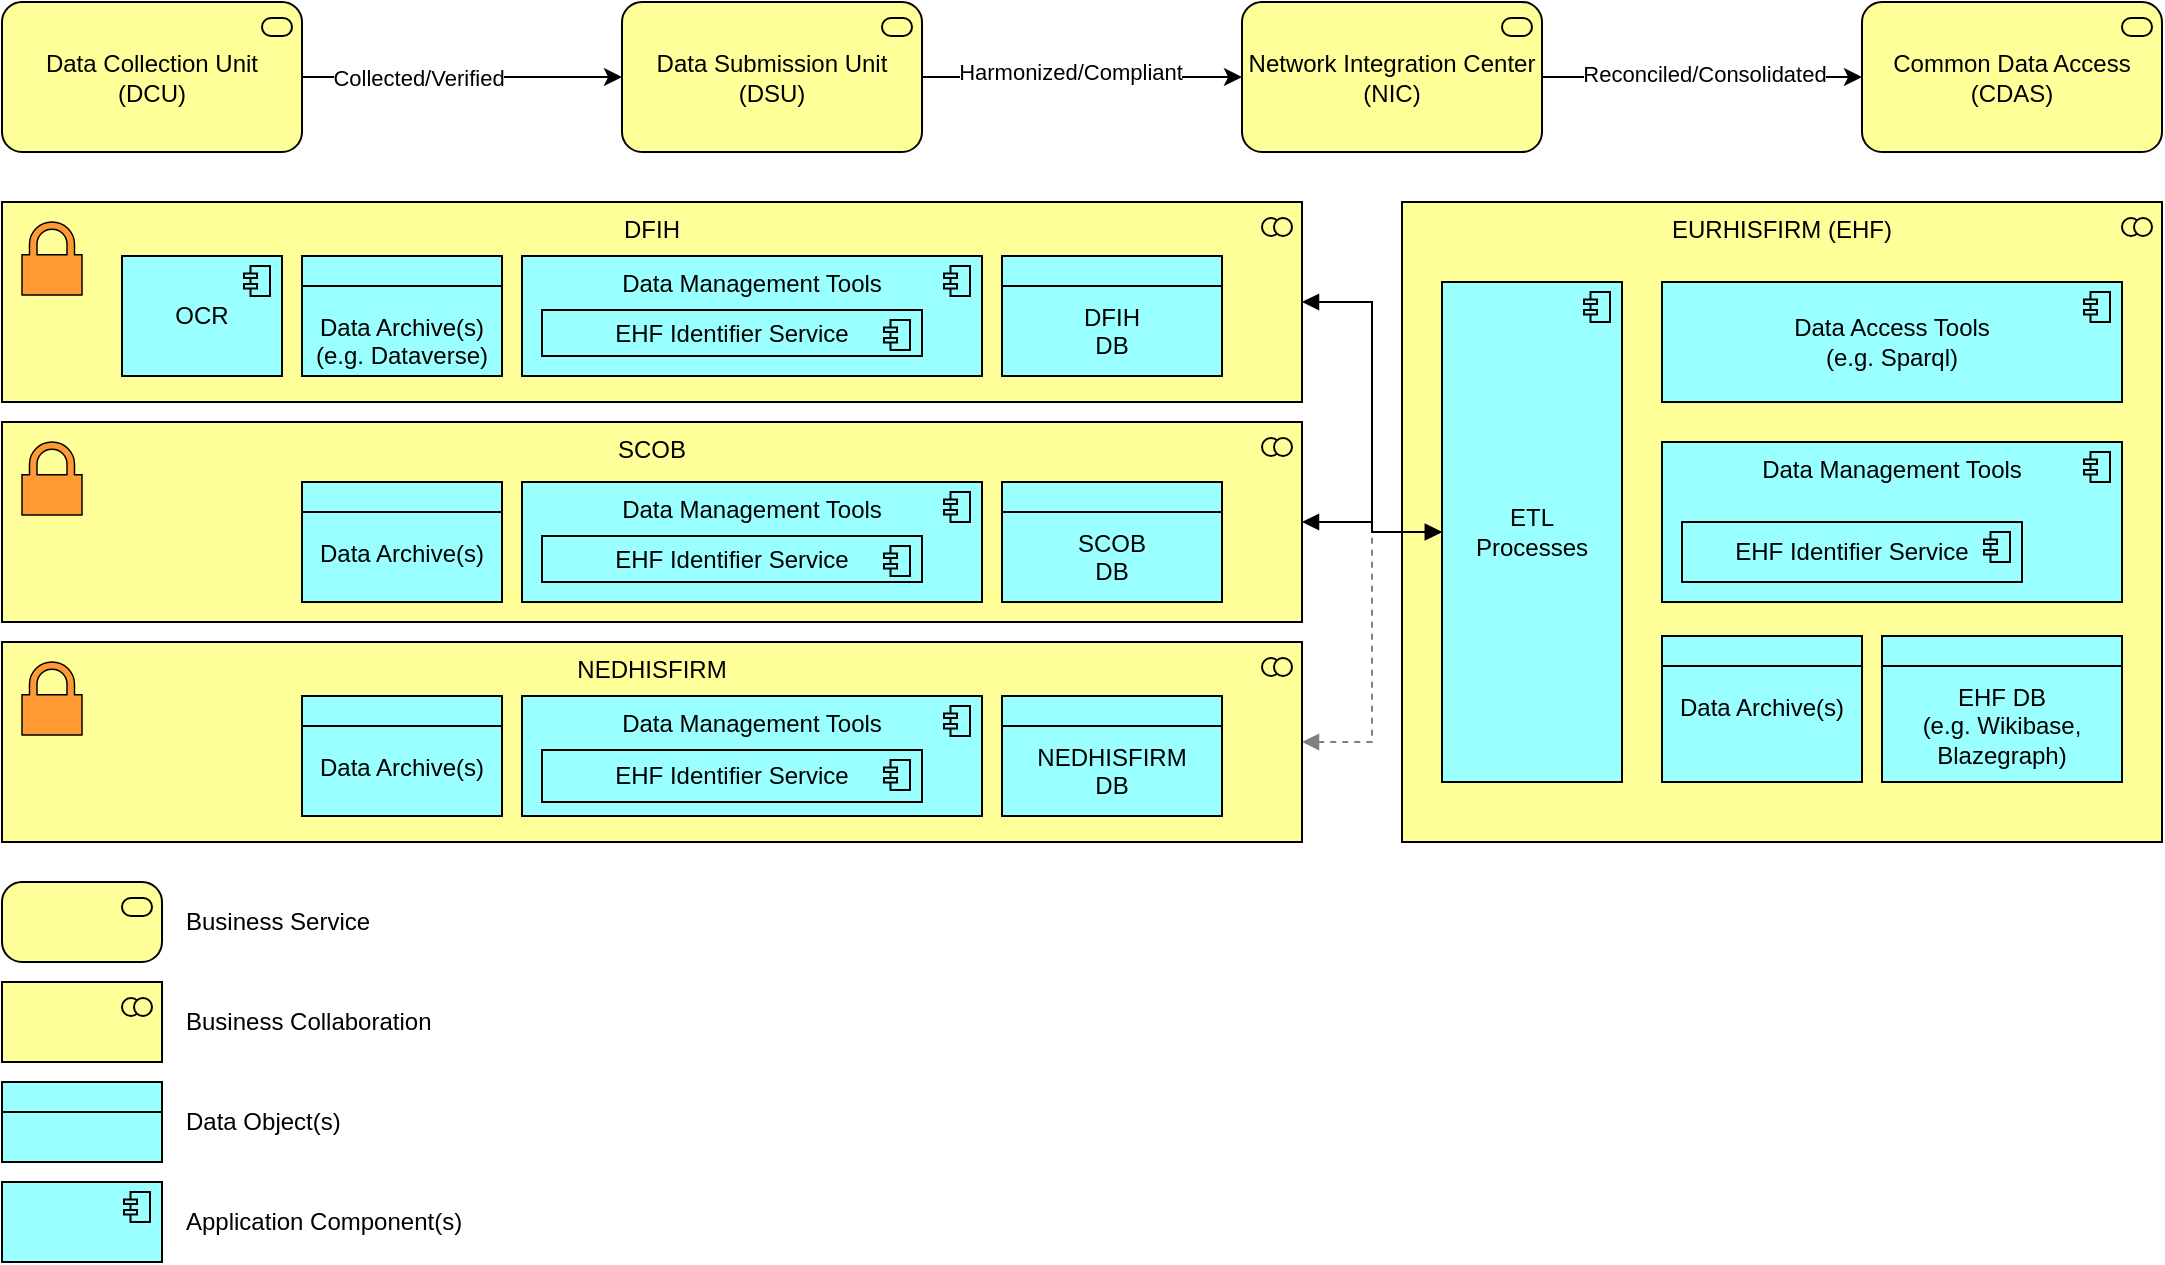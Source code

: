 <mxfile version="14.1.8" type="device"><diagram id="3lKZKVx7us636aQovkQd" name="Page-1"><mxGraphModel dx="1346" dy="831" grid="1" gridSize="10" guides="1" tooltips="1" connect="1" arrows="1" fold="1" page="1" pageScale="1" pageWidth="827" pageHeight="1169" math="0" shadow="0"><root><mxCell id="0"/><mxCell id="1" parent="0"/><mxCell id="NOl8vT_ct8Fm0D6IJUOo-22" value="EURHISFIRM (EHF)" style="html=1;outlineConnect=0;whiteSpace=wrap;fillColor=#ffff99;shape=mxgraph.archimate3.application;appType=collab;archiType=square;align=center;verticalAlign=top;" parent="1" vertex="1"><mxGeometry x="820" y="180" width="380" height="320" as="geometry"/></mxCell><mxCell id="NOl8vT_ct8Fm0D6IJUOo-13" style="edgeStyle=orthogonalEdgeStyle;rounded=0;orthogonalLoop=1;jettySize=auto;html=1;exitX=1;exitY=0.5;exitDx=0;exitDy=0;exitPerimeter=0;entryX=0;entryY=0.5;entryDx=0;entryDy=0;entryPerimeter=0;" parent="1" source="NOl8vT_ct8Fm0D6IJUOo-6" target="NOl8vT_ct8Fm0D6IJUOo-8" edge="1"><mxGeometry relative="1" as="geometry"/></mxCell><mxCell id="NOl8vT_ct8Fm0D6IJUOo-14" value="Harmonized/Compliant" style="edgeLabel;html=1;align=center;verticalAlign=middle;resizable=0;points=[];" parent="NOl8vT_ct8Fm0D6IJUOo-13" vertex="1" connectable="0"><mxGeometry x="-0.075" y="4" relative="1" as="geometry"><mxPoint y="1" as="offset"/></mxGeometry></mxCell><mxCell id="NOl8vT_ct8Fm0D6IJUOo-6" value="Data Submission Unit (DSU)" style="html=1;outlineConnect=0;whiteSpace=wrap;fillColor=#ffff99;shape=mxgraph.archimate3.application;appType=serv;archiType=rounded;" parent="1" vertex="1"><mxGeometry x="430" y="80" width="150" height="75" as="geometry"/></mxCell><mxCell id="NOl8vT_ct8Fm0D6IJUOo-11" style="edgeStyle=orthogonalEdgeStyle;rounded=0;orthogonalLoop=1;jettySize=auto;html=1;exitX=1;exitY=0.5;exitDx=0;exitDy=0;exitPerimeter=0;entryX=0;entryY=0.5;entryDx=0;entryDy=0;entryPerimeter=0;" parent="1" source="NOl8vT_ct8Fm0D6IJUOo-7" target="NOl8vT_ct8Fm0D6IJUOo-6" edge="1"><mxGeometry relative="1" as="geometry"/></mxCell><mxCell id="NOl8vT_ct8Fm0D6IJUOo-12" value="Collected/Verified" style="edgeLabel;html=1;align=center;verticalAlign=middle;resizable=0;points=[];" parent="NOl8vT_ct8Fm0D6IJUOo-11" vertex="1" connectable="0"><mxGeometry x="-0.277" y="1" relative="1" as="geometry"><mxPoint y="1" as="offset"/></mxGeometry></mxCell><mxCell id="NOl8vT_ct8Fm0D6IJUOo-7" value="Data Collection Unit&lt;br&gt;(DCU)" style="html=1;outlineConnect=0;whiteSpace=wrap;fillColor=#ffff99;shape=mxgraph.archimate3.application;appType=serv;archiType=rounded;" parent="1" vertex="1"><mxGeometry x="120" y="80" width="150" height="75" as="geometry"/></mxCell><mxCell id="NOl8vT_ct8Fm0D6IJUOo-15" style="edgeStyle=orthogonalEdgeStyle;rounded=0;orthogonalLoop=1;jettySize=auto;html=1;exitX=1;exitY=0.5;exitDx=0;exitDy=0;exitPerimeter=0;entryX=0;entryY=0.5;entryDx=0;entryDy=0;entryPerimeter=0;" parent="1" source="NOl8vT_ct8Fm0D6IJUOo-8" target="NOl8vT_ct8Fm0D6IJUOo-10" edge="1"><mxGeometry relative="1" as="geometry"/></mxCell><mxCell id="NOl8vT_ct8Fm0D6IJUOo-16" value="Reconciled/Consolidated" style="edgeLabel;html=1;align=center;verticalAlign=middle;resizable=0;points=[];" parent="NOl8vT_ct8Fm0D6IJUOo-15" vertex="1" connectable="0"><mxGeometry x="0.013" y="3" relative="1" as="geometry"><mxPoint y="1" as="offset"/></mxGeometry></mxCell><mxCell id="NOl8vT_ct8Fm0D6IJUOo-8" value="Network Integration Center&lt;br&gt;(NIC)" style="html=1;outlineConnect=0;whiteSpace=wrap;fillColor=#ffff99;shape=mxgraph.archimate3.application;appType=serv;archiType=rounded;" parent="1" vertex="1"><mxGeometry x="740" y="80" width="150" height="75" as="geometry"/></mxCell><mxCell id="NOl8vT_ct8Fm0D6IJUOo-10" value="Common Data Access (CDAS)" style="html=1;outlineConnect=0;whiteSpace=wrap;fillColor=#ffff99;shape=mxgraph.archimate3.application;appType=serv;archiType=rounded;" parent="1" vertex="1"><mxGeometry x="1050" y="80" width="150" height="75" as="geometry"/></mxCell><mxCell id="kbe5g5ao0vsWJXxcSGl_-5" style="edgeStyle=elbowEdgeStyle;rounded=0;orthogonalLoop=1;jettySize=auto;html=1;exitX=1;exitY=0.5;exitDx=0;exitDy=0;exitPerimeter=0;entryX=0;entryY=0.5;entryDx=0;entryDy=0;entryPerimeter=0;endArrow=block;endFill=1;strokeWidth=1;startArrow=block;startFill=1;" parent="1" source="NOl8vT_ct8Fm0D6IJUOo-17" target="kbe5g5ao0vsWJXxcSGl_-18" edge="1"><mxGeometry relative="1" as="geometry"/></mxCell><mxCell id="NOl8vT_ct8Fm0D6IJUOo-17" value="DFIH" style="html=1;outlineConnect=0;whiteSpace=wrap;fillColor=#ffff99;shape=mxgraph.archimate3.application;appType=collab;archiType=square;verticalAlign=top;" parent="1" vertex="1"><mxGeometry x="120" y="180" width="650" height="100" as="geometry"/></mxCell><mxCell id="NOl8vT_ct8Fm0D6IJUOo-18" value="SCOB" style="html=1;outlineConnect=0;whiteSpace=wrap;fillColor=#ffff99;shape=mxgraph.archimate3.application;appType=collab;archiType=square;verticalAlign=top;" parent="1" vertex="1"><mxGeometry x="120" y="290" width="650" height="100" as="geometry"/></mxCell><mxCell id="NOl8vT_ct8Fm0D6IJUOo-19" value="&lt;table cellpadding=&quot;0&quot; cellspacing=&quot;0&quot; style=&quot;font-size: 1em ; width: 100% ; height: 100%&quot;&gt;&lt;tbody&gt;&lt;tr style=&quot;height: 20px&quot;&gt;&lt;td&gt;&lt;/td&gt;&lt;/tr&gt;&lt;tr&gt;&lt;td valign=&quot;top&quot; style=&quot;padding: 4px&quot;&gt;DFIH&lt;br&gt;DB&lt;br&gt;&lt;br&gt;&lt;/td&gt;&lt;/tr&gt;&lt;/tbody&gt;&lt;/table&gt;" style="html=1;outlineConnect=0;whiteSpace=wrap;fillColor=#99ffff;shape=mxgraph.archimate3.businessObject;overflow=fill;align=center;" parent="1" vertex="1"><mxGeometry x="620" y="207" width="110" height="60" as="geometry"/></mxCell><mxCell id="NOl8vT_ct8Fm0D6IJUOo-20" value="&lt;table cellpadding=&quot;0&quot; cellspacing=&quot;0&quot; style=&quot;font-size: 1em ; width: 100% ; height: 100%&quot;&gt;&lt;tbody&gt;&lt;tr style=&quot;height: 20px&quot;&gt;&lt;td&gt;&lt;/td&gt;&lt;/tr&gt;&lt;tr&gt;&lt;td valign=&quot;top&quot; style=&quot;padding: 4px&quot;&gt;SCOB&lt;br&gt;DB&lt;br&gt;&lt;br&gt;&lt;/td&gt;&lt;/tr&gt;&lt;/tbody&gt;&lt;/table&gt;" style="html=1;outlineConnect=0;whiteSpace=wrap;fillColor=#99ffff;shape=mxgraph.archimate3.businessObject;overflow=fill;align=center;" parent="1" vertex="1"><mxGeometry x="620" y="320" width="110" height="60" as="geometry"/></mxCell><mxCell id="NOl8vT_ct8Fm0D6IJUOo-21" value="&lt;table cellpadding=&quot;0&quot; cellspacing=&quot;0&quot; style=&quot;font-size: 1em ; width: 100% ; height: 100%&quot;&gt;&lt;tbody&gt;&lt;tr style=&quot;height: 20px&quot;&gt;&lt;td&gt;&lt;/td&gt;&lt;/tr&gt;&lt;tr&gt;&lt;td valign=&quot;top&quot; style=&quot;padding: 4px&quot;&gt;EHF DB&lt;br&gt;(e.g. Wikibase, Blazegraph)&lt;br&gt;&lt;br&gt;&lt;/td&gt;&lt;/tr&gt;&lt;/tbody&gt;&lt;/table&gt;" style="html=1;outlineConnect=0;whiteSpace=wrap;fillColor=#99ffff;shape=mxgraph.archimate3.businessObject;overflow=fill;align=center;" parent="1" vertex="1"><mxGeometry x="1060" y="397" width="120" height="73" as="geometry"/></mxCell><mxCell id="NOl8vT_ct8Fm0D6IJUOo-23" value="OCR" style="html=1;outlineConnect=0;whiteSpace=wrap;fillColor=#99ffff;shape=mxgraph.archimate3.application;appType=comp;archiType=square;align=center;" parent="1" vertex="1"><mxGeometry x="180" y="207" width="80" height="60" as="geometry"/></mxCell><mxCell id="NOl8vT_ct8Fm0D6IJUOo-24" value="Data Management Tools" style="html=1;outlineConnect=0;whiteSpace=wrap;fillColor=#99ffff;shape=mxgraph.archimate3.application;appType=comp;archiType=square;align=center;verticalAlign=top;" parent="1" vertex="1"><mxGeometry x="380" y="207" width="230" height="60" as="geometry"/></mxCell><mxCell id="NOl8vT_ct8Fm0D6IJUOo-25" value="Data Management Tools" style="html=1;outlineConnect=0;whiteSpace=wrap;fillColor=#99ffff;shape=mxgraph.archimate3.application;appType=comp;archiType=square;align=center;verticalAlign=top;" parent="1" vertex="1"><mxGeometry x="380" y="320" width="230" height="60" as="geometry"/></mxCell><mxCell id="NOl8vT_ct8Fm0D6IJUOo-26" value="Data Access Tools&lt;br&gt;(e.g. Sparql)" style="html=1;outlineConnect=0;whiteSpace=wrap;fillColor=#99ffff;shape=mxgraph.archimate3.application;appType=comp;archiType=square;align=center;" parent="1" vertex="1"><mxGeometry x="950" y="220" width="230" height="60" as="geometry"/></mxCell><mxCell id="NOl8vT_ct8Fm0D6IJUOo-27" value="" style="html=1;outlineConnect=0;whiteSpace=wrap;fillColor=#ffff99;shape=mxgraph.archimate3.application;appType=collab;archiType=square;align=center;" parent="1" vertex="1"><mxGeometry x="120" y="570" width="80" height="40" as="geometry"/></mxCell><mxCell id="NOl8vT_ct8Fm0D6IJUOo-30" value="Business Collaboration" style="text;html=1;strokeColor=none;fillColor=none;align=left;verticalAlign=middle;whiteSpace=wrap;rounded=0;" parent="1" vertex="1"><mxGeometry x="210" y="580" width="150" height="20" as="geometry"/></mxCell><mxCell id="NOl8vT_ct8Fm0D6IJUOo-32" value="Data Object(s)" style="text;html=1;strokeColor=none;fillColor=none;align=left;verticalAlign=middle;whiteSpace=wrap;rounded=0;" parent="1" vertex="1"><mxGeometry x="210" y="630" width="150" height="20" as="geometry"/></mxCell><mxCell id="NOl8vT_ct8Fm0D6IJUOo-33" value="&lt;table cellpadding=&quot;0&quot; cellspacing=&quot;0&quot; style=&quot;font-size:1em;width:100%;height:100%;&quot;&gt;&lt;tr style=&quot;height:20px;&quot;&gt;&lt;td align=&quot;center&quot;&gt;&lt;/td&gt;&lt;/tr&gt;&lt;tr&gt;&lt;td align=&quot;left&quot; valign=&quot;top&quot; style=&quot;padding:4px;&quot;&gt;&lt;/td&gt;&lt;/tr&gt;&lt;/table&gt;" style="html=1;outlineConnect=0;whiteSpace=wrap;fillColor=#99ffff;shape=mxgraph.archimate3.businessObject;overflow=fill;align=left;" parent="1" vertex="1"><mxGeometry x="120" y="620" width="80" height="40" as="geometry"/></mxCell><mxCell id="NOl8vT_ct8Fm0D6IJUOo-34" value="" style="html=1;outlineConnect=0;whiteSpace=wrap;fillColor=#99ffff;shape=mxgraph.archimate3.application;appType=comp;archiType=square;align=left;" parent="1" vertex="1"><mxGeometry x="120" y="670" width="80" height="40" as="geometry"/></mxCell><mxCell id="NOl8vT_ct8Fm0D6IJUOo-35" value="Application Component(s)" style="text;html=1;strokeColor=none;fillColor=none;align=left;verticalAlign=middle;whiteSpace=wrap;rounded=0;" parent="1" vertex="1"><mxGeometry x="210" y="680" width="150" height="20" as="geometry"/></mxCell><mxCell id="NOl8vT_ct8Fm0D6IJUOo-36" value="" style="html=1;outlineConnect=0;whiteSpace=wrap;fillColor=#ffff99;shape=mxgraph.archimate3.application;appType=serv;archiType=rounded;align=left;" parent="1" vertex="1"><mxGeometry x="120" y="520" width="80" height="40" as="geometry"/></mxCell><mxCell id="NOl8vT_ct8Fm0D6IJUOo-37" value="Business Service" style="text;html=1;strokeColor=none;fillColor=none;align=left;verticalAlign=middle;whiteSpace=wrap;rounded=0;" parent="1" vertex="1"><mxGeometry x="210" y="530" width="150" height="20" as="geometry"/></mxCell><mxCell id="kbe5g5ao0vsWJXxcSGl_-10" style="edgeStyle=elbowEdgeStyle;rounded=0;orthogonalLoop=1;jettySize=auto;html=1;exitX=1;exitY=0.5;exitDx=0;exitDy=0;exitPerimeter=0;entryX=0;entryY=0.5;entryDx=0;entryDy=0;entryPerimeter=0;startArrow=block;startFill=1;endArrow=block;endFill=1;strokeWidth=1;dashed=1;strokeColor=#808080;" parent="1" source="kbe5g5ao0vsWJXxcSGl_-7" target="kbe5g5ao0vsWJXxcSGl_-18" edge="1"><mxGeometry relative="1" as="geometry"/></mxCell><mxCell id="kbe5g5ao0vsWJXxcSGl_-7" value="NEDHISFIRM" style="html=1;outlineConnect=0;whiteSpace=wrap;fillColor=#ffff99;shape=mxgraph.archimate3.application;appType=collab;archiType=square;verticalAlign=top;" parent="1" vertex="1"><mxGeometry x="120" y="400" width="650" height="100" as="geometry"/></mxCell><mxCell id="kbe5g5ao0vsWJXxcSGl_-8" value="&lt;table cellpadding=&quot;0&quot; cellspacing=&quot;0&quot; style=&quot;font-size: 1em ; width: 100% ; height: 100%&quot;&gt;&lt;tbody&gt;&lt;tr style=&quot;height: 20px&quot;&gt;&lt;td&gt;&lt;/td&gt;&lt;/tr&gt;&lt;tr&gt;&lt;td valign=&quot;top&quot; style=&quot;padding: 4px&quot;&gt;NEDHISFIRM&lt;br&gt;DB&lt;br&gt;&lt;br&gt;&lt;/td&gt;&lt;/tr&gt;&lt;/tbody&gt;&lt;/table&gt;" style="html=1;outlineConnect=0;whiteSpace=wrap;fillColor=#99ffff;shape=mxgraph.archimate3.businessObject;overflow=fill;align=center;" parent="1" vertex="1"><mxGeometry x="620" y="427" width="110" height="60" as="geometry"/></mxCell><mxCell id="kbe5g5ao0vsWJXxcSGl_-9" value="Data Management Tools" style="html=1;outlineConnect=0;whiteSpace=wrap;fillColor=#99ffff;shape=mxgraph.archimate3.application;appType=comp;archiType=square;align=center;verticalAlign=top;" parent="1" vertex="1"><mxGeometry x="380" y="427" width="230" height="60" as="geometry"/></mxCell><mxCell id="kbe5g5ao0vsWJXxcSGl_-12" value="EHF Identifier Service" style="html=1;outlineConnect=0;whiteSpace=wrap;fillColor=#99ffff;shape=mxgraph.archimate3.application;appType=comp;archiType=square;" parent="1" vertex="1"><mxGeometry x="390" y="454" width="190" height="26" as="geometry"/></mxCell><mxCell id="kbe5g5ao0vsWJXxcSGl_-14" value="EHF Identifier Service" style="html=1;outlineConnect=0;whiteSpace=wrap;fillColor=#99ffff;shape=mxgraph.archimate3.application;appType=comp;archiType=square;" parent="1" vertex="1"><mxGeometry x="390" y="347" width="190" height="23" as="geometry"/></mxCell><mxCell id="kbe5g5ao0vsWJXxcSGl_-15" value="EHF Identifier Service" style="html=1;outlineConnect=0;whiteSpace=wrap;fillColor=#99ffff;shape=mxgraph.archimate3.application;appType=comp;archiType=square;" parent="1" vertex="1"><mxGeometry x="390" y="234" width="190" height="23" as="geometry"/></mxCell><mxCell id="kbe5g5ao0vsWJXxcSGl_-17" value="Data Management Tools" style="html=1;outlineConnect=0;whiteSpace=wrap;fillColor=#99ffff;shape=mxgraph.archimate3.application;appType=comp;archiType=square;align=center;verticalAlign=top;" parent="1" vertex="1"><mxGeometry x="950" y="300" width="230" height="80" as="geometry"/></mxCell><mxCell id="kbe5g5ao0vsWJXxcSGl_-16" value="EHF Identifier&amp;nbsp;Service" style="html=1;outlineConnect=0;whiteSpace=wrap;fillColor=#99ffff;shape=mxgraph.archimate3.application;appType=comp;archiType=square;" parent="1" vertex="1"><mxGeometry x="960" y="340" width="170" height="30" as="geometry"/></mxCell><mxCell id="kbe5g5ao0vsWJXxcSGl_-18" value="ETL&lt;br&gt;Processes" style="html=1;outlineConnect=0;whiteSpace=wrap;fillColor=#99ffff;shape=mxgraph.archimate3.application;appType=comp;archiType=square;" parent="1" vertex="1"><mxGeometry x="840" y="220" width="90" height="250" as="geometry"/></mxCell><mxCell id="kbe5g5ao0vsWJXxcSGl_-22" value="&lt;br&gt;&lt;br&gt;Data Archive(s)" style="html=1;outlineConnect=0;whiteSpace=wrap;fillColor=#99ffff;shape=mxgraph.archimate3.businessObject;overflow=fill;align=center;" parent="1" vertex="1"><mxGeometry x="270" y="427" width="100" height="60" as="geometry"/></mxCell><mxCell id="kbe5g5ao0vsWJXxcSGl_-23" value="&lt;br&gt;&lt;br&gt;Data Archive(s)" style="html=1;outlineConnect=0;whiteSpace=wrap;fillColor=#99ffff;shape=mxgraph.archimate3.businessObject;overflow=fill;align=center;" parent="1" vertex="1"><mxGeometry x="270" y="320" width="100" height="60" as="geometry"/></mxCell><mxCell id="kbe5g5ao0vsWJXxcSGl_-24" value="&lt;br&gt;&lt;br&gt;Data Archive(s)&lt;br&gt;(e.g. Dataverse)" style="html=1;outlineConnect=0;whiteSpace=wrap;fillColor=#99ffff;shape=mxgraph.archimate3.businessObject;overflow=fill;align=center;" parent="1" vertex="1"><mxGeometry x="270" y="207" width="100" height="60" as="geometry"/></mxCell><mxCell id="kbe5g5ao0vsWJXxcSGl_-25" value="&lt;br&gt;&lt;br&gt;Data Archive(s)" style="html=1;outlineConnect=0;whiteSpace=wrap;fillColor=#99ffff;shape=mxgraph.archimate3.businessObject;overflow=fill;align=center;" parent="1" vertex="1"><mxGeometry x="950" y="397" width="100" height="73" as="geometry"/></mxCell><mxCell id="kbe5g5ao0vsWJXxcSGl_-26" value="" style="verticalAlign=top;verticalLabelPosition=bottom;labelPosition=center;align=center;html=1;outlineConnect=0;gradientDirection=north;strokeWidth=4;shape=mxgraph.networks.secured;fillColor=#FF9933;" parent="1" vertex="1"><mxGeometry x="130" y="410" width="30" height="36.5" as="geometry"/></mxCell><mxCell id="kbe5g5ao0vsWJXxcSGl_-27" value="" style="verticalAlign=top;verticalLabelPosition=bottom;labelPosition=center;align=center;html=1;outlineConnect=0;gradientDirection=north;strokeWidth=4;shape=mxgraph.networks.secured;fillColor=#FF9933;" parent="1" vertex="1"><mxGeometry x="130" y="300" width="30" height="36.5" as="geometry"/></mxCell><mxCell id="kbe5g5ao0vsWJXxcSGl_-28" value="" style="verticalAlign=top;verticalLabelPosition=bottom;labelPosition=center;align=center;html=1;outlineConnect=0;gradientDirection=north;strokeWidth=4;shape=mxgraph.networks.secured;fillColor=#FF9933;" parent="1" vertex="1"><mxGeometry x="130" y="190" width="30" height="36.5" as="geometry"/></mxCell><mxCell id="kbe5g5ao0vsWJXxcSGl_-4" style="edgeStyle=elbowEdgeStyle;rounded=0;orthogonalLoop=1;jettySize=auto;html=1;exitX=1;exitY=0.5;exitDx=0;exitDy=0;exitPerimeter=0;entryX=0;entryY=0.5;entryDx=0;entryDy=0;entryPerimeter=0;endArrow=block;endFill=1;strokeWidth=1;startArrow=block;startFill=1;" parent="1" source="NOl8vT_ct8Fm0D6IJUOo-18" target="kbe5g5ao0vsWJXxcSGl_-18" edge="1"><mxGeometry relative="1" as="geometry"/></mxCell></root></mxGraphModel></diagram></mxfile>